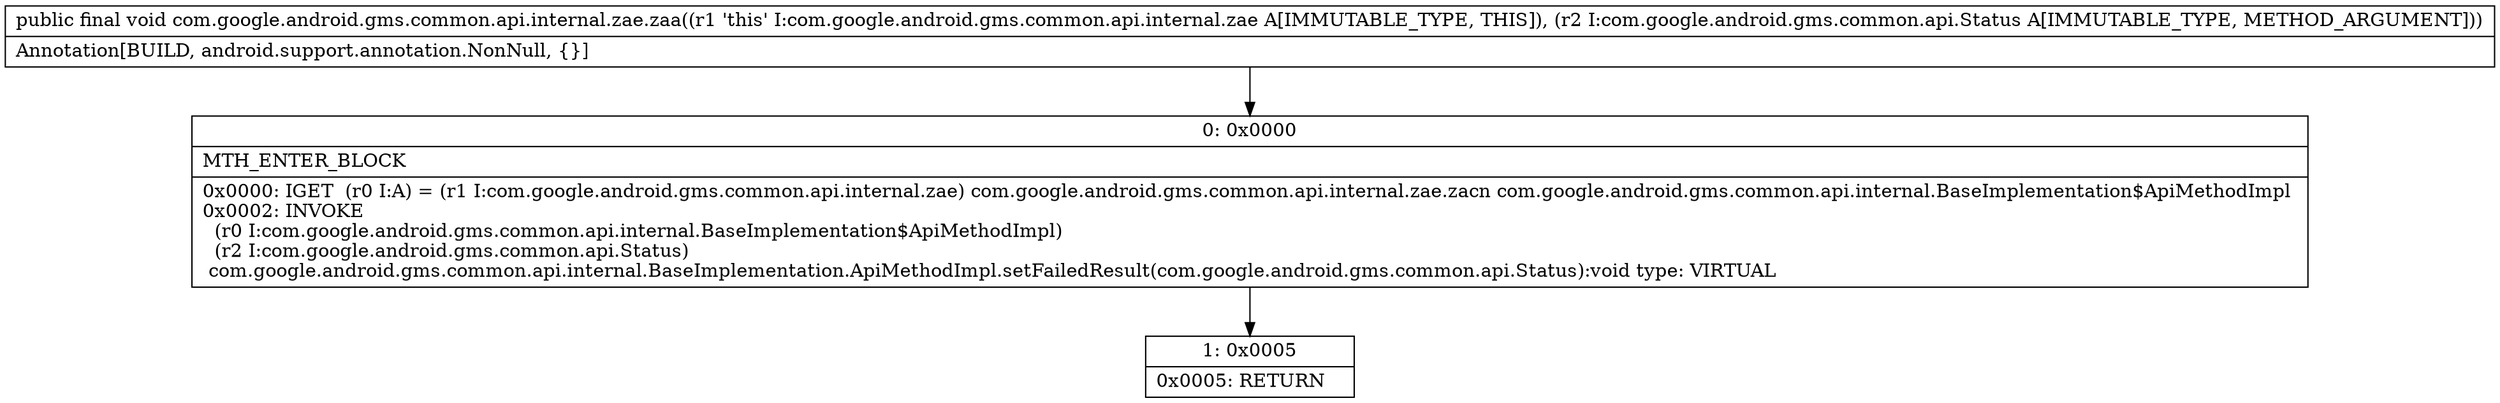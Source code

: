 digraph "CFG forcom.google.android.gms.common.api.internal.zae.zaa(Lcom\/google\/android\/gms\/common\/api\/Status;)V" {
Node_0 [shape=record,label="{0\:\ 0x0000|MTH_ENTER_BLOCK\l|0x0000: IGET  (r0 I:A) = (r1 I:com.google.android.gms.common.api.internal.zae) com.google.android.gms.common.api.internal.zae.zacn com.google.android.gms.common.api.internal.BaseImplementation$ApiMethodImpl \l0x0002: INVOKE  \l  (r0 I:com.google.android.gms.common.api.internal.BaseImplementation$ApiMethodImpl)\l  (r2 I:com.google.android.gms.common.api.Status)\l com.google.android.gms.common.api.internal.BaseImplementation.ApiMethodImpl.setFailedResult(com.google.android.gms.common.api.Status):void type: VIRTUAL \l}"];
Node_1 [shape=record,label="{1\:\ 0x0005|0x0005: RETURN   \l}"];
MethodNode[shape=record,label="{public final void com.google.android.gms.common.api.internal.zae.zaa((r1 'this' I:com.google.android.gms.common.api.internal.zae A[IMMUTABLE_TYPE, THIS]), (r2 I:com.google.android.gms.common.api.Status A[IMMUTABLE_TYPE, METHOD_ARGUMENT]))  | Annotation[BUILD, android.support.annotation.NonNull, \{\}]\l}"];
MethodNode -> Node_0;
Node_0 -> Node_1;
}

